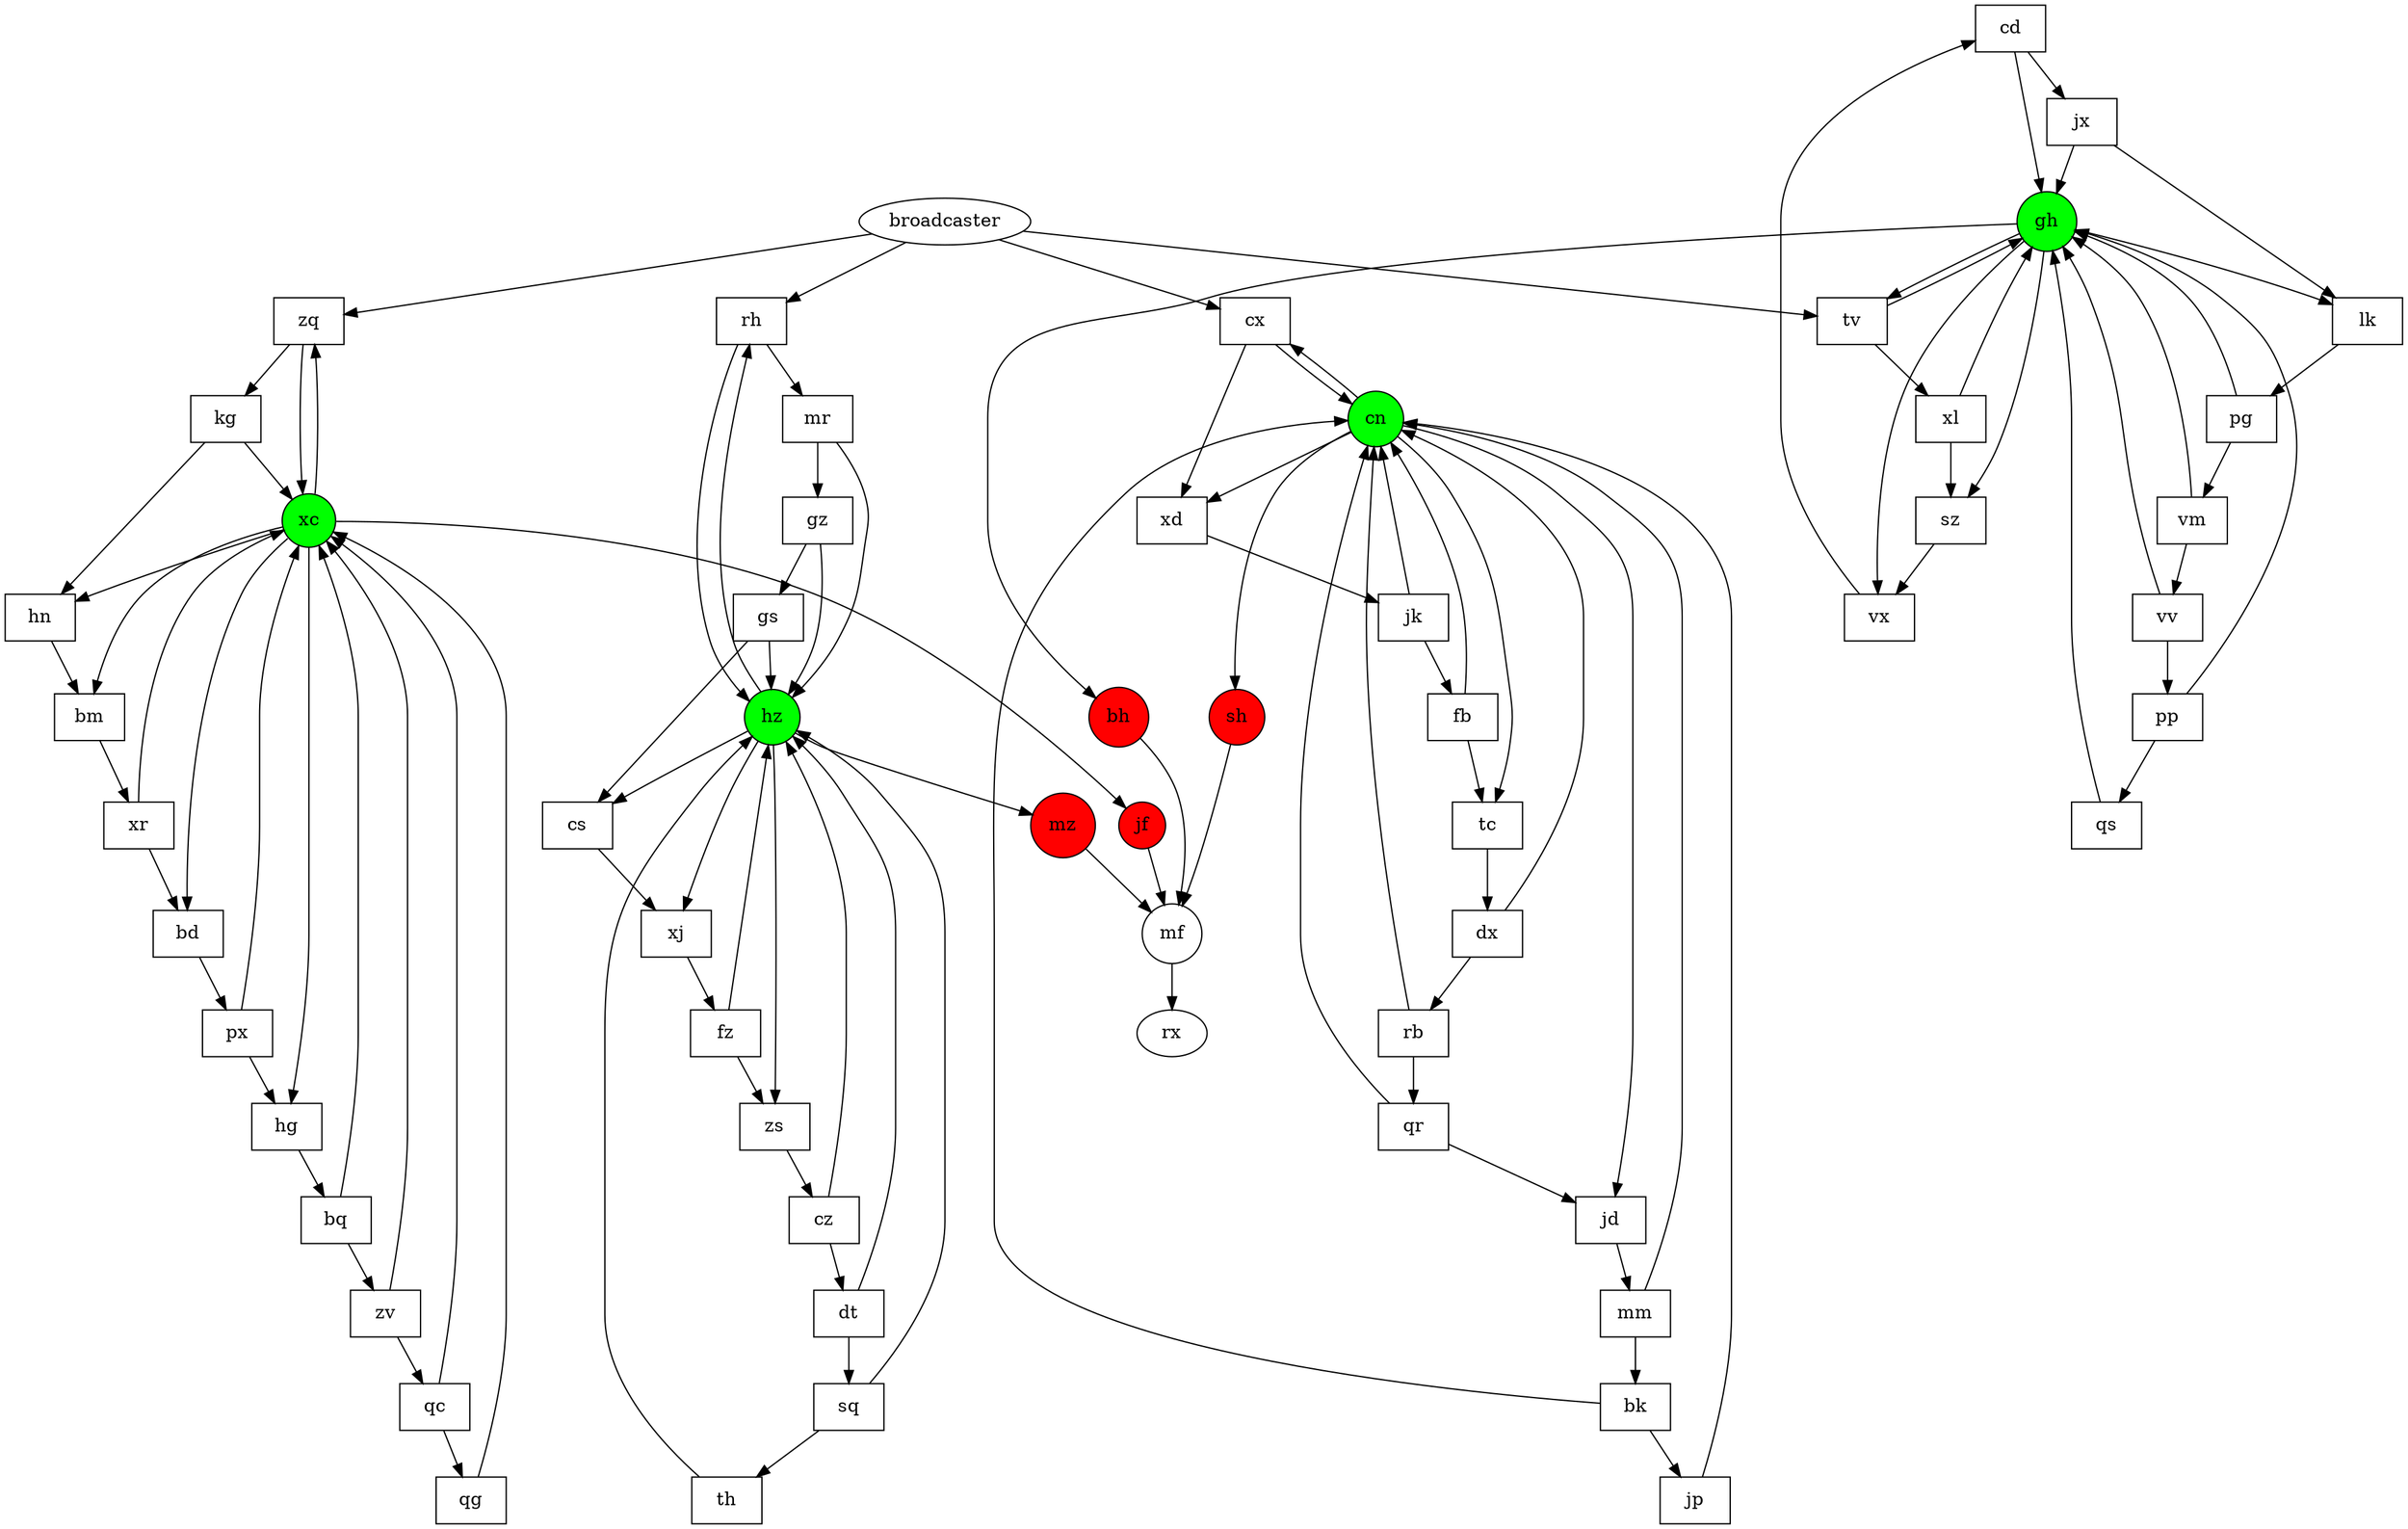 digraph sample {
    cd [shape=box]
    bk [shape=box]
    px [shape=box]
    tv [shape=box]
    xc [style=filled, fillcolor=green, shape=circle]
    bd [shape=box]
    bh [style=filled, fillcolor=red, shape=circle]
    dx [shape=box]
    vv [shape=box]
    broadcaster
    rb [shape=box]
    jf [style=filled, fillcolor=red,shape=circle]
    jd [shape=box]
    cx [shape=box]
    zs [shape=box]
    hn [shape=box]
    xr [shape=box]
    mf [shape=circle]
    zq [shape=box]
    cn [style=filled, fillcolor=green, shape=circle]
    cs [shape=box]
    fb [shape=box]
    mm [shape=box]
    sq [shape=box]
    sz [shape=box]
    xl [shape=box]
    vm [shape=box]
    jp [shape=box]
    qr [shape=box]
    bq [shape=box]
    sh [style=filled, fillcolor=red, shape=circle]
    gz [shape=box]
    qc [shape=box]
    hg [shape=box]
    dt [shape=box]
    xj [shape=box]
    qs [shape=box]
    fz [shape=box]
    qg [shape=box]
    pp [shape=box]
    zv [shape=box]
    rh [shape=box]
    gh [style=filled, fillcolor=green, shape=circle]
    th [shape=box]
    mz [style=filled, fillcolor=red, shape=circle]
    bm [shape=box]
    lk [shape=box]
    jx [shape=box]
    hz [style=filled, fillcolor=green, shape=circle]
    tc [shape=box]
    mr [shape=box]
    xd [shape=box]
    pg [shape=box]
    kg [shape=box]
    gs [shape=box]
    vx [shape=box]
    cz [shape=box]
    jk [shape=box]

    cd -> {jx gh}
    bk -> {jp cn}
    px -> {xc hg}
    tv -> {gh xl}
    xc -> {bm zq jf hg bd hn}
    bd -> {px}
    bh -> {mf}
    dx -> {cn rb}
    vv -> {pp gh}
    broadcaster -> {cx zq tv rh}
    rb -> {cn qr}
    jf -> {mf}
    jd -> {mm}
    cx -> {xd cn}
    zs -> {cz}
    hn -> {bm}
    xr -> {bd xc}
    mf -> {rx}
    zq -> {kg xc}
    cn -> {sh jd cx tc xd}
    cs -> {xj}
    fb -> {tc cn}
    mm -> {cn bk}
    sq -> {th hz}
    sz -> {vx}
    xl -> {gh sz}
    vm -> {gh vv}
    jp -> {cn}
    qr -> {cn jd}
    bq -> {xc zv}
    sh -> {mf}
    gz -> {gs hz}
    qc -> {qg xc}
    hg -> {bq}
    dt -> {sq hz}
    xj -> {fz}
    qs -> {gh}
    fz -> {hz zs}
    qg -> {xc}
    pp -> {qs gh}
    zv -> {xc qc}
    rh -> {hz mr}
    gh -> {tv lk sz bh vx}
    th -> {hz}
    mz -> {mf}
    bm -> {xr}
    lk -> {pg}
    jx -> {lk gh}
    hz -> {xj cs zs rh mz}
    tc -> {dx}
    mr -> {hz gz}
    xd -> {jk}
    pg -> {vm gh}
    kg -> {hn xc}
    gs -> {cs hz}
    vx -> {cd}
    cz -> {hz dt}
    jk -> {cn fb}
}
